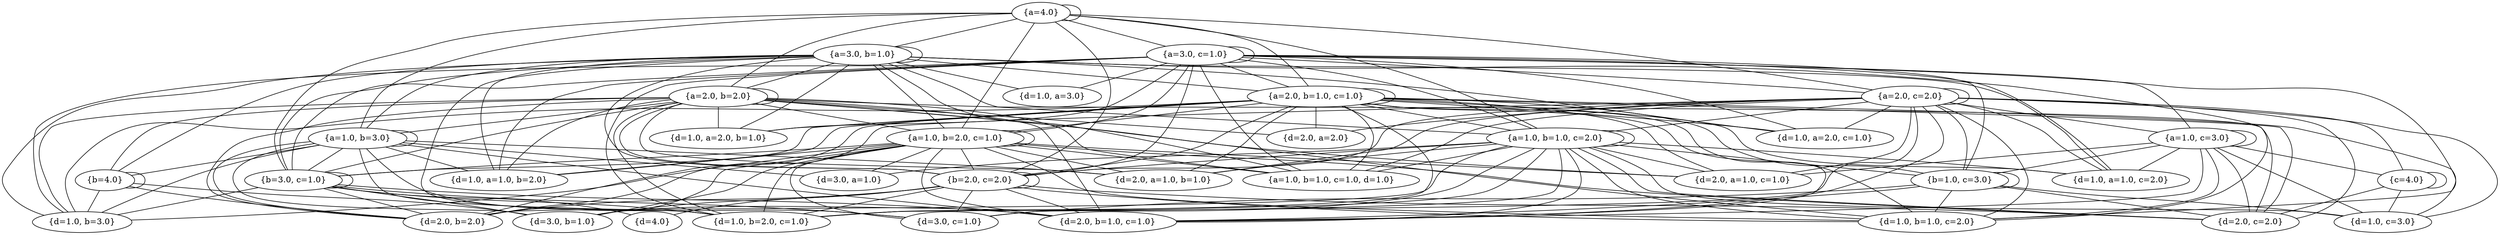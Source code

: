 graph {
	"{a=4.0}" ["state"="{a=4.0}"];
	"{a=3.0, b=1.0}" ["state"="{a=3.0, b=1.0}"];
	"{a=2.0, b=2.0}" ["state"="{a=2.0, b=2.0}"];
	"{a=1.0, b=3.0}" ["state"="{a=1.0, b=3.0}"];
	"{a=3.0, c=1.0}" ["state"="{a=3.0, c=1.0}"];
	"{a=2.0, b=1.0, c=1.0}" ["state"="{a=2.0, b=1.0, c=1.0}"];
	"{a=1.0, b=2.0, c=1.0}" ["state"="{a=1.0, b=2.0, c=1.0}"];
	"{b=3.0, c=1.0}" ["state"="{b=3.0, c=1.0}"];
	"{a=2.0, c=2.0}" ["state"="{a=2.0, c=2.0}"];
	"{a=1.0, b=1.0, c=2.0}" ["state"="{a=1.0, b=1.0, c=2.0}"];
	"{b=2.0, c=2.0}" ["state"="{b=2.0, c=2.0}"];
	"{d=1.0, b=2.0, c=1.0}" ["state"="{d=1.0, b=2.0, c=1.0}"];
	"{d=2.0, b=2.0}" ["state"="{d=2.0, b=2.0}"];
	"{d=1.0, b=1.0, c=2.0}" ["state"="{d=1.0, b=1.0, c=2.0}"];
	"{d=2.0, b=1.0, c=1.0}" ["state"="{d=2.0, b=1.0, c=1.0}"];
	"{d=3.0, b=1.0}" ["state"="{d=3.0, b=1.0}"];
	"{d=2.0, c=2.0}" ["state"="{d=2.0, c=2.0}"];
	"{d=3.0, c=1.0}" ["state"="{d=3.0, c=1.0}"];
	"{d=4.0}" ["state"="{d=4.0}"];
	"{a=1.0, b=1.0, c=1.0, d=1.0}" ["state"="{a=1.0, b=1.0, c=1.0, d=1.0}"];
	"{d=2.0, a=1.0, b=1.0}" ["state"="{d=2.0, a=1.0, b=1.0}"];
	"{d=1.0, a=1.0, c=2.0}" ["state"="{d=1.0, a=1.0, c=2.0}"];
	"{d=2.0, a=1.0, c=1.0}" ["state"="{d=2.0, a=1.0, c=1.0}"];
	"{d=3.0, a=1.0}" ["state"="{d=3.0, a=1.0}"];
	"{b=1.0, c=3.0}" ["state"="{b=1.0, c=3.0}"];
	"{d=1.0, c=3.0}" ["state"="{d=1.0, c=3.0}"];
	"{d=1.0, a=2.0, c=1.0}" ["state"="{d=1.0, a=2.0, c=1.0}"];
	"{d=2.0, a=2.0}" ["state"="{d=2.0, a=2.0}"];
	"{a=1.0, c=3.0}" ["state"="{a=1.0, c=3.0}"];
	"{c=4.0}" ["state"="{c=4.0}"];
	"{d=1.0, b=3.0}" ["state"="{d=1.0, b=3.0}"];
	"{d=1.0, a=1.0, b=2.0}" ["state"="{d=1.0, a=1.0, b=2.0}"];
	"{d=1.0, a=2.0, b=1.0}" ["state"="{d=1.0, a=2.0, b=1.0}"];
	"{d=1.0, a=3.0}" ["state"="{d=1.0, a=3.0}"];
	"{b=4.0}" ["state"="{b=4.0}"];
	"{a=4.0}" -- "{a=4.0}" ;
	"{a=4.0}" -- "{a=3.0, b=1.0}" ;
	"{a=4.0}" -- "{a=2.0, b=2.0}" ;
	"{a=4.0}" -- "{a=1.0, b=3.0}" ;
	"{a=4.0}" -- "{a=3.0, c=1.0}" ;
	"{a=4.0}" -- "{a=2.0, b=1.0, c=1.0}" ;
	"{a=4.0}" -- "{a=1.0, b=2.0, c=1.0}" ;
	"{a=4.0}" -- "{b=3.0, c=1.0}" ;
	"{a=4.0}" -- "{a=2.0, c=2.0}" ;
	"{a=4.0}" -- "{a=1.0, b=1.0, c=2.0}" ;
	"{a=4.0}" -- "{b=2.0, c=2.0}" ;
	"{b=2.0, c=2.0}" -- "{b=2.0, c=2.0}" ;
	"{b=2.0, c=2.0}" -- "{d=1.0, b=2.0, c=1.0}" ;
	"{b=2.0, c=2.0}" -- "{d=2.0, b=2.0}" ;
	"{b=2.0, c=2.0}" -- "{d=1.0, b=1.0, c=2.0}" ;
	"{b=2.0, c=2.0}" -- "{d=2.0, b=1.0, c=1.0}" ;
	"{b=2.0, c=2.0}" -- "{d=3.0, b=1.0}" ;
	"{b=2.0, c=2.0}" -- "{d=2.0, c=2.0}" ;
	"{b=2.0, c=2.0}" -- "{d=3.0, c=1.0}" ;
	"{b=2.0, c=2.0}" -- "{d=4.0}" ;
	"{a=1.0, b=1.0, c=2.0}" -- "{a=1.0, b=1.0, c=2.0}" ;
	"{a=1.0, b=1.0, c=2.0}" -- "{a=1.0, b=1.0, c=1.0, d=1.0}" ;
	"{a=1.0, b=1.0, c=2.0}" -- "{d=2.0, a=1.0, b=1.0}" ;
	"{a=1.0, b=1.0, c=2.0}" -- "{d=1.0, a=1.0, c=2.0}" ;
	"{a=1.0, b=1.0, c=2.0}" -- "{d=2.0, a=1.0, c=1.0}" ;
	"{a=1.0, b=1.0, c=2.0}" -- "{d=3.0, a=1.0}" ;
	"{a=1.0, b=1.0, c=2.0}" -- "{b=2.0, c=2.0}" ;
	"{a=1.0, b=1.0, c=2.0}" -- "{d=1.0, b=2.0, c=1.0}" ;
	"{a=1.0, b=1.0, c=2.0}" -- "{d=2.0, b=2.0}" ;
	"{a=1.0, b=1.0, c=2.0}" -- "{d=1.0, b=1.0, c=2.0}" ;
	"{a=1.0, b=1.0, c=2.0}" -- "{d=2.0, b=1.0, c=1.0}" ;
	"{a=1.0, b=1.0, c=2.0}" -- "{d=3.0, b=1.0}" ;
	"{a=1.0, b=1.0, c=2.0}" -- "{b=1.0, c=3.0}" ;
	"{a=1.0, b=1.0, c=2.0}" -- "{d=1.0, c=3.0}" ;
	"{a=1.0, b=1.0, c=2.0}" -- "{d=2.0, c=2.0}" ;
	"{a=1.0, b=1.0, c=2.0}" -- "{d=3.0, c=1.0}" ;
	"{b=1.0, c=3.0}" -- "{b=1.0, c=3.0}" ;
	"{b=1.0, c=3.0}" -- "{d=1.0, b=1.0, c=2.0}" ;
	"{b=1.0, c=3.0}" -- "{d=2.0, b=1.0, c=1.0}" ;
	"{b=1.0, c=3.0}" -- "{d=1.0, c=3.0}" ;
	"{b=1.0, c=3.0}" -- "{d=2.0, c=2.0}" ;
	"{b=1.0, c=3.0}" -- "{d=3.0, c=1.0}" ;
	"{a=2.0, c=2.0}" -- "{a=2.0, c=2.0}" ;
	"{a=2.0, c=2.0}" -- "{d=1.0, a=2.0, c=1.0}" ;
	"{a=2.0, c=2.0}" -- "{d=2.0, a=2.0}" ;
	"{a=2.0, c=2.0}" -- "{a=1.0, b=1.0, c=2.0}" ;
	"{a=2.0, c=2.0}" -- "{a=1.0, b=1.0, c=1.0, d=1.0}" ;
	"{a=2.0, c=2.0}" -- "{d=2.0, a=1.0, b=1.0}" ;
	"{a=2.0, c=2.0}" -- "{b=2.0, c=2.0}" ;
	"{a=2.0, c=2.0}" -- "{d=1.0, b=2.0, c=1.0}" ;
	"{a=2.0, c=2.0}" -- "{d=2.0, b=2.0}" ;
	"{a=2.0, c=2.0}" -- "{a=1.0, c=3.0}" ;
	"{a=2.0, c=2.0}" -- "{d=1.0, a=1.0, c=2.0}" ;
	"{a=2.0, c=2.0}" -- "{d=2.0, a=1.0, c=1.0}" ;
	"{a=2.0, c=2.0}" -- "{b=1.0, c=3.0}" ;
	"{a=2.0, c=2.0}" -- "{d=1.0, b=1.0, c=2.0}" ;
	"{a=2.0, c=2.0}" -- "{d=2.0, b=1.0, c=1.0}" ;
	"{a=2.0, c=2.0}" -- "{c=4.0}" ;
	"{a=2.0, c=2.0}" -- "{d=1.0, c=3.0}" ;
	"{a=2.0, c=2.0}" -- "{d=2.0, c=2.0}" ;
	"{c=4.0}" -- "{c=4.0}" ;
	"{c=4.0}" -- "{d=1.0, c=3.0}" ;
	"{c=4.0}" -- "{d=2.0, c=2.0}" ;
	"{a=1.0, c=3.0}" -- "{a=1.0, c=3.0}" ;
	"{a=1.0, c=3.0}" -- "{d=1.0, a=1.0, c=2.0}" ;
	"{a=1.0, c=3.0}" -- "{d=2.0, a=1.0, c=1.0}" ;
	"{a=1.0, c=3.0}" -- "{b=1.0, c=3.0}" ;
	"{a=1.0, c=3.0}" -- "{d=1.0, b=1.0, c=2.0}" ;
	"{a=1.0, c=3.0}" -- "{d=2.0, b=1.0, c=1.0}" ;
	"{a=1.0, c=3.0}" -- "{c=4.0}" ;
	"{a=1.0, c=3.0}" -- "{d=1.0, c=3.0}" ;
	"{a=1.0, c=3.0}" -- "{d=2.0, c=2.0}" ;
	"{b=3.0, c=1.0}" -- "{b=3.0, c=1.0}" ;
	"{b=3.0, c=1.0}" -- "{d=1.0, b=3.0}" ;
	"{b=3.0, c=1.0}" -- "{d=1.0, b=2.0, c=1.0}" ;
	"{b=3.0, c=1.0}" -- "{d=2.0, b=2.0}" ;
	"{b=3.0, c=1.0}" -- "{d=2.0, b=1.0, c=1.0}" ;
	"{b=3.0, c=1.0}" -- "{d=3.0, b=1.0}" ;
	"{b=3.0, c=1.0}" -- "{d=3.0, c=1.0}" ;
	"{b=3.0, c=1.0}" -- "{d=4.0}" ;
	"{a=1.0, b=2.0, c=1.0}" -- "{a=1.0, b=2.0, c=1.0}" ;
	"{a=1.0, b=2.0, c=1.0}" -- "{d=1.0, a=1.0, b=2.0}" ;
	"{a=1.0, b=2.0, c=1.0}" -- "{a=1.0, b=1.0, c=1.0, d=1.0}" ;
	"{a=1.0, b=2.0, c=1.0}" -- "{d=2.0, a=1.0, b=1.0}" ;
	"{a=1.0, b=2.0, c=1.0}" -- "{d=2.0, a=1.0, c=1.0}" ;
	"{a=1.0, b=2.0, c=1.0}" -- "{d=3.0, a=1.0}" ;
	"{a=1.0, b=2.0, c=1.0}" -- "{b=3.0, c=1.0}" ;
	"{a=1.0, b=2.0, c=1.0}" -- "{d=1.0, b=3.0}" ;
	"{a=1.0, b=2.0, c=1.0}" -- "{d=1.0, b=2.0, c=1.0}" ;
	"{a=1.0, b=2.0, c=1.0}" -- "{d=2.0, b=2.0}" ;
	"{a=1.0, b=2.0, c=1.0}" -- "{d=2.0, b=1.0, c=1.0}" ;
	"{a=1.0, b=2.0, c=1.0}" -- "{d=3.0, b=1.0}" ;
	"{a=1.0, b=2.0, c=1.0}" -- "{b=2.0, c=2.0}" ;
	"{a=1.0, b=2.0, c=1.0}" -- "{d=1.0, b=1.0, c=2.0}" ;
	"{a=1.0, b=2.0, c=1.0}" -- "{d=2.0, c=2.0}" ;
	"{a=1.0, b=2.0, c=1.0}" -- "{d=3.0, c=1.0}" ;
	"{a=2.0, b=1.0, c=1.0}" -- "{a=2.0, b=1.0, c=1.0}" ;
	"{a=2.0, b=1.0, c=1.0}" -- "{d=1.0, a=2.0, b=1.0}" ;
	"{a=2.0, b=1.0, c=1.0}" -- "{d=1.0, a=2.0, c=1.0}" ;
	"{a=2.0, b=1.0, c=1.0}" -- "{d=2.0, a=2.0}" ;
	"{a=2.0, b=1.0, c=1.0}" -- "{a=1.0, b=2.0, c=1.0}" ;
	"{a=2.0, b=1.0, c=1.0}" -- "{d=1.0, a=1.0, b=2.0}" ;
	"{a=2.0, b=1.0, c=1.0}" -- "{a=1.0, b=1.0, c=1.0, d=1.0}" ;
	"{a=2.0, b=1.0, c=1.0}" -- "{d=2.0, a=1.0, b=1.0}" ;
	"{a=2.0, b=1.0, c=1.0}" -- "{b=3.0, c=1.0}" ;
	"{a=2.0, b=1.0, c=1.0}" -- "{d=1.0, b=3.0}" ;
	"{a=2.0, b=1.0, c=1.0}" -- "{d=1.0, b=2.0, c=1.0}" ;
	"{a=2.0, b=1.0, c=1.0}" -- "{d=2.0, b=2.0}" ;
	"{a=2.0, b=1.0, c=1.0}" -- "{a=1.0, b=1.0, c=2.0}" ;
	"{a=2.0, b=1.0, c=1.0}" -- "{d=1.0, a=1.0, c=2.0}" ;
	"{a=2.0, b=1.0, c=1.0}" -- "{d=2.0, a=1.0, c=1.0}" ;
	"{a=2.0, b=1.0, c=1.0}" -- "{b=2.0, c=2.0}" ;
	"{a=2.0, b=1.0, c=1.0}" -- "{d=1.0, b=1.0, c=2.0}" ;
	"{a=2.0, b=1.0, c=1.0}" -- "{d=2.0, b=1.0, c=1.0}" ;
	"{a=2.0, b=1.0, c=1.0}" -- "{b=1.0, c=3.0}" ;
	"{a=2.0, b=1.0, c=1.0}" -- "{d=1.0, c=3.0}" ;
	"{a=2.0, b=1.0, c=1.0}" -- "{d=2.0, c=2.0}" ;
	"{a=3.0, c=1.0}" -- "{a=3.0, c=1.0}" ;
	"{a=3.0, c=1.0}" -- "{d=1.0, a=3.0}" ;
	"{a=3.0, c=1.0}" -- "{a=2.0, b=1.0, c=1.0}" ;
	"{a=3.0, c=1.0}" -- "{d=1.0, a=2.0, b=1.0}" ;
	"{a=3.0, c=1.0}" -- "{a=1.0, b=2.0, c=1.0}" ;
	"{a=3.0, c=1.0}" -- "{d=1.0, a=1.0, b=2.0}" ;
	"{a=3.0, c=1.0}" -- "{b=3.0, c=1.0}" ;
	"{a=3.0, c=1.0}" -- "{d=1.0, b=3.0}" ;
	"{a=3.0, c=1.0}" -- "{a=2.0, c=2.0}" ;
	"{a=3.0, c=1.0}" -- "{d=1.0, a=2.0, c=1.0}" ;
	"{a=3.0, c=1.0}" -- "{a=1.0, b=1.0, c=2.0}" ;
	"{a=3.0, c=1.0}" -- "{a=1.0, b=1.0, c=1.0, d=1.0}" ;
	"{a=3.0, c=1.0}" -- "{b=2.0, c=2.0}" ;
	"{a=3.0, c=1.0}" -- "{d=1.0, b=2.0, c=1.0}" ;
	"{a=3.0, c=1.0}" -- "{a=1.0, c=3.0}" ;
	"{a=3.0, c=1.0}" -- "{d=1.0, a=1.0, c=2.0}" ;
	"{a=3.0, c=1.0}" -- "{b=1.0, c=3.0}" ;
	"{a=3.0, c=1.0}" -- "{d=1.0, b=1.0, c=2.0}" ;
	"{a=1.0, b=3.0}" -- "{a=1.0, b=3.0}" ;
	"{a=1.0, b=3.0}" -- "{d=1.0, a=1.0, b=2.0}" ;
	"{a=1.0, b=3.0}" -- "{d=2.0, a=1.0, b=1.0}" ;
	"{a=1.0, b=3.0}" -- "{d=3.0, a=1.0}" ;
	"{a=1.0, b=3.0}" -- "{b=4.0}" ;
	"{a=1.0, b=3.0}" -- "{d=1.0, b=3.0}" ;
	"{a=1.0, b=3.0}" -- "{d=2.0, b=2.0}" ;
	"{a=1.0, b=3.0}" -- "{d=3.0, b=1.0}" ;
	"{a=1.0, b=3.0}" -- "{b=3.0, c=1.0}" ;
	"{a=1.0, b=3.0}" -- "{d=1.0, b=2.0, c=1.0}" ;
	"{a=1.0, b=3.0}" -- "{d=2.0, b=1.0, c=1.0}" ;
	"{a=1.0, b=3.0}" -- "{d=3.0, c=1.0}" ;
	"{b=4.0}" -- "{b=4.0}" ;
	"{b=4.0}" -- "{d=1.0, b=3.0}" ;
	"{b=4.0}" -- "{d=2.0, b=2.0}" ;
	"{b=4.0}" -- "{d=3.0, b=1.0}" ;
	"{a=2.0, b=2.0}" -- "{a=2.0, b=2.0}" ;
	"{a=2.0, b=2.0}" -- "{d=1.0, a=2.0, b=1.0}" ;
	"{a=2.0, b=2.0}" -- "{d=2.0, a=2.0}" ;
	"{a=2.0, b=2.0}" -- "{a=1.0, b=3.0}" ;
	"{a=2.0, b=2.0}" -- "{d=1.0, a=1.0, b=2.0}" ;
	"{a=2.0, b=2.0}" -- "{d=2.0, a=1.0, b=1.0}" ;
	"{a=2.0, b=2.0}" -- "{b=4.0}" ;
	"{a=2.0, b=2.0}" -- "{d=1.0, b=3.0}" ;
	"{a=2.0, b=2.0}" -- "{d=2.0, b=2.0}" ;
	"{a=2.0, b=2.0}" -- "{a=1.0, b=2.0, c=1.0}" ;
	"{a=2.0, b=2.0}" -- "{a=1.0, b=1.0, c=1.0, d=1.0}" ;
	"{a=2.0, b=2.0}" -- "{d=2.0, a=1.0, c=1.0}" ;
	"{a=2.0, b=2.0}" -- "{b=3.0, c=1.0}" ;
	"{a=2.0, b=2.0}" -- "{d=1.0, b=2.0, c=1.0}" ;
	"{a=2.0, b=2.0}" -- "{d=2.0, b=1.0, c=1.0}" ;
	"{a=2.0, b=2.0}" -- "{b=2.0, c=2.0}" ;
	"{a=2.0, b=2.0}" -- "{d=1.0, b=1.0, c=2.0}" ;
	"{a=2.0, b=2.0}" -- "{d=2.0, c=2.0}" ;
	"{a=3.0, b=1.0}" -- "{a=3.0, b=1.0}" ;
	"{a=3.0, b=1.0}" -- "{d=1.0, a=3.0}" ;
	"{a=3.0, b=1.0}" -- "{a=2.0, b=2.0}" ;
	"{a=3.0, b=1.0}" -- "{d=1.0, a=2.0, b=1.0}" ;
	"{a=3.0, b=1.0}" -- "{a=1.0, b=3.0}" ;
	"{a=3.0, b=1.0}" -- "{d=1.0, a=1.0, b=2.0}" ;
	"{a=3.0, b=1.0}" -- "{b=4.0}" ;
	"{a=3.0, b=1.0}" -- "{d=1.0, b=3.0}" ;
	"{a=3.0, b=1.0}" -- "{a=2.0, b=1.0, c=1.0}" ;
	"{a=3.0, b=1.0}" -- "{d=1.0, a=2.0, c=1.0}" ;
	"{a=3.0, b=1.0}" -- "{a=1.0, b=2.0, c=1.0}" ;
	"{a=3.0, b=1.0}" -- "{a=1.0, b=1.0, c=1.0, d=1.0}" ;
	"{a=3.0, b=1.0}" -- "{b=3.0, c=1.0}" ;
	"{a=3.0, b=1.0}" -- "{d=1.0, b=2.0, c=1.0}" ;
	"{a=3.0, b=1.0}" -- "{a=1.0, b=1.0, c=2.0}" ;
	"{a=3.0, b=1.0}" -- "{d=1.0, a=1.0, c=2.0}" ;
	"{a=3.0, b=1.0}" -- "{b=2.0, c=2.0}" ;
	"{a=3.0, b=1.0}" -- "{d=1.0, b=1.0, c=2.0}" ;
}
